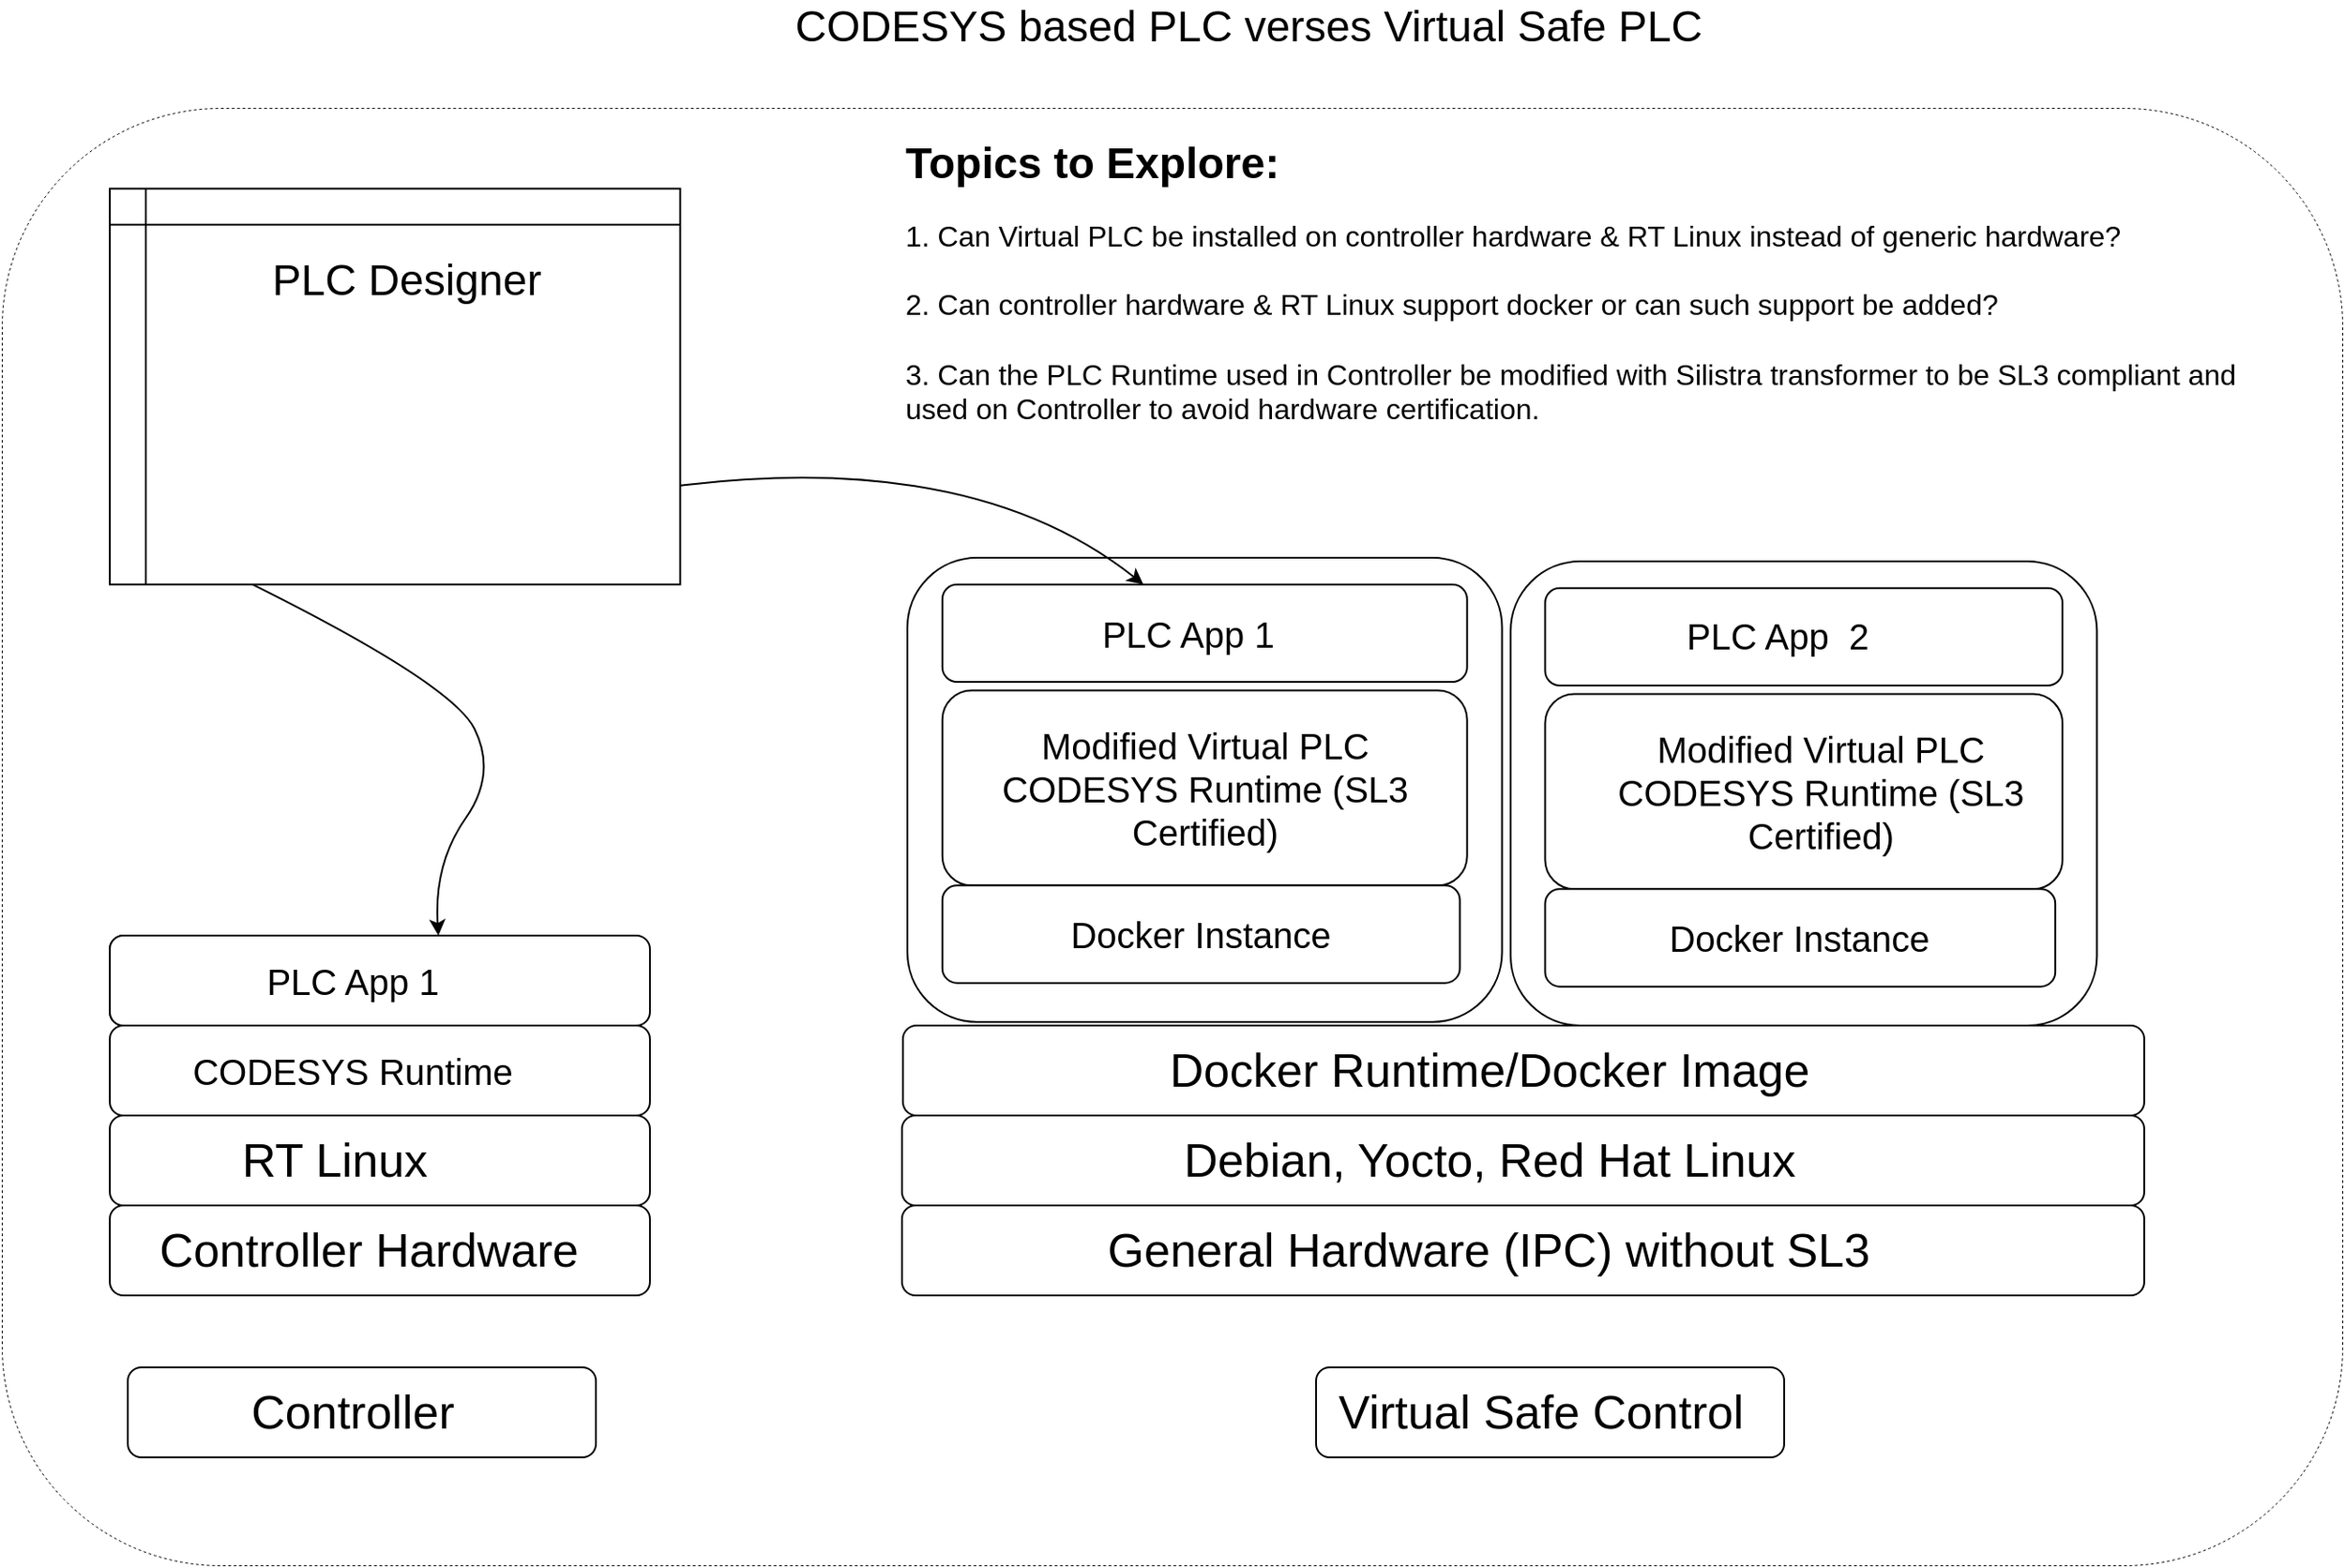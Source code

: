 <mxfile version="28.0.6">
  <diagram name="Page-1" id="eCOo2D14gB1cj0V3eNS2">
    <mxGraphModel dx="1828" dy="1048" grid="1" gridSize="10" guides="1" tooltips="1" connect="1" arrows="1" fold="1" page="1" pageScale="1" pageWidth="3300" pageHeight="4681" math="0" shadow="0">
      <root>
        <mxCell id="0" />
        <mxCell id="1" parent="0" />
        <mxCell id="C60B_lWWUPGH02po61HV-5" value="" style="rounded=1;whiteSpace=wrap;html=1;dashed=1;strokeWidth=0.5;gradientColor=none;" vertex="1" parent="1">
          <mxGeometry x="38" y="82" width="1300" height="810" as="geometry" />
        </mxCell>
        <mxCell id="KEu1qA3JAobn0XT2DKJx-28" value="" style="rounded=1;whiteSpace=wrap;html=1;fontSize=20;" parent="1" vertex="1">
          <mxGeometry x="98" y="542" width="130" height="50" as="geometry" />
        </mxCell>
        <mxCell id="KEu1qA3JAobn0XT2DKJx-5" value="" style="group" parent="1" vertex="1" connectable="0">
          <mxGeometry x="108" y="782" width="260" height="50" as="geometry" />
        </mxCell>
        <mxCell id="KEu1qA3JAobn0XT2DKJx-1" value="" style="rounded=1;whiteSpace=wrap;html=1;" parent="KEu1qA3JAobn0XT2DKJx-5" vertex="1">
          <mxGeometry width="260" height="50" as="geometry" />
        </mxCell>
        <mxCell id="KEu1qA3JAobn0XT2DKJx-3" value="Controller" style="text;html=1;align=center;verticalAlign=middle;whiteSpace=wrap;rounded=0;fontSize=26;" parent="KEu1qA3JAobn0XT2DKJx-5" vertex="1">
          <mxGeometry width="250" height="50" as="geometry" />
        </mxCell>
        <mxCell id="KEu1qA3JAobn0XT2DKJx-10" value="" style="group" parent="1" vertex="1" connectable="0">
          <mxGeometry x="98" y="692" width="300" height="50" as="geometry" />
        </mxCell>
        <mxCell id="KEu1qA3JAobn0XT2DKJx-11" value="" style="rounded=1;whiteSpace=wrap;html=1;" parent="KEu1qA3JAobn0XT2DKJx-10" vertex="1">
          <mxGeometry width="300" height="50" as="geometry" />
        </mxCell>
        <mxCell id="KEu1qA3JAobn0XT2DKJx-12" value="Controller Hardware" style="text;html=1;align=center;verticalAlign=middle;whiteSpace=wrap;rounded=0;fontSize=26;" parent="KEu1qA3JAobn0XT2DKJx-10" vertex="1">
          <mxGeometry width="288.462" height="50" as="geometry" />
        </mxCell>
        <mxCell id="KEu1qA3JAobn0XT2DKJx-15" value="" style="group" parent="1" vertex="1" connectable="0">
          <mxGeometry x="98" y="642" width="300" height="50" as="geometry" />
        </mxCell>
        <mxCell id="KEu1qA3JAobn0XT2DKJx-16" value="" style="rounded=1;whiteSpace=wrap;html=1;" parent="KEu1qA3JAobn0XT2DKJx-15" vertex="1">
          <mxGeometry width="300" height="50" as="geometry" />
        </mxCell>
        <mxCell id="KEu1qA3JAobn0XT2DKJx-17" value="RT Linux" style="text;html=1;align=center;verticalAlign=middle;whiteSpace=wrap;rounded=0;fontSize=26;" parent="KEu1qA3JAobn0XT2DKJx-15" vertex="1">
          <mxGeometry width="250" height="50" as="geometry" />
        </mxCell>
        <mxCell id="KEu1qA3JAobn0XT2DKJx-18" value="" style="group;fontSize=20;" parent="1" vertex="1" connectable="0">
          <mxGeometry x="98" y="592" width="300" height="50" as="geometry" />
        </mxCell>
        <mxCell id="KEu1qA3JAobn0XT2DKJx-19" value="" style="rounded=1;whiteSpace=wrap;html=1;fontSize=20;" parent="KEu1qA3JAobn0XT2DKJx-18" vertex="1">
          <mxGeometry width="300" height="50" as="geometry" />
        </mxCell>
        <mxCell id="KEu1qA3JAobn0XT2DKJx-20" value="CODESYS Runtime" style="text;html=1;align=center;verticalAlign=middle;whiteSpace=wrap;rounded=0;fontSize=20;" parent="KEu1qA3JAobn0XT2DKJx-18" vertex="1">
          <mxGeometry x="10" width="250" height="50" as="geometry" />
        </mxCell>
        <mxCell id="KEu1qA3JAobn0XT2DKJx-23" value="P" style="group;fontSize=20;" parent="1" vertex="1" connectable="0">
          <mxGeometry x="98" y="542" width="300" height="50" as="geometry" />
        </mxCell>
        <mxCell id="KEu1qA3JAobn0XT2DKJx-24" value="" style="rounded=1;whiteSpace=wrap;html=1;fontSize=20;" parent="KEu1qA3JAobn0XT2DKJx-23" vertex="1">
          <mxGeometry width="300" height="50" as="geometry" />
        </mxCell>
        <mxCell id="KEu1qA3JAobn0XT2DKJx-25" value="PLC App 1" style="text;html=1;align=center;verticalAlign=middle;whiteSpace=wrap;rounded=0;fontSize=20;" parent="KEu1qA3JAobn0XT2DKJx-23" vertex="1">
          <mxGeometry x="70" width="130" height="50" as="geometry" />
        </mxCell>
        <mxCell id="KEu1qA3JAobn0XT2DKJx-34" value="" style="group" parent="1" vertex="1" connectable="0">
          <mxGeometry x="538" y="692" width="690" height="50" as="geometry" />
        </mxCell>
        <mxCell id="KEu1qA3JAobn0XT2DKJx-35" value="" style="rounded=1;whiteSpace=wrap;html=1;" parent="KEu1qA3JAobn0XT2DKJx-34" vertex="1">
          <mxGeometry width="690" height="50" as="geometry" />
        </mxCell>
        <mxCell id="KEu1qA3JAobn0XT2DKJx-36" value="General Hardware (IPC) without SL3" style="text;html=1;align=center;verticalAlign=middle;whiteSpace=wrap;rounded=0;fontSize=26;" parent="KEu1qA3JAobn0XT2DKJx-34" vertex="1">
          <mxGeometry x="98.571" width="454.237" height="50" as="geometry" />
        </mxCell>
        <mxCell id="KEu1qA3JAobn0XT2DKJx-37" value="" style="group" parent="1" vertex="1" connectable="0">
          <mxGeometry x="538" y="642" width="690" height="50" as="geometry" />
        </mxCell>
        <mxCell id="KEu1qA3JAobn0XT2DKJx-38" value="" style="rounded=1;whiteSpace=wrap;html=1;" parent="KEu1qA3JAobn0XT2DKJx-37" vertex="1">
          <mxGeometry width="690" height="50" as="geometry" />
        </mxCell>
        <mxCell id="KEu1qA3JAobn0XT2DKJx-39" value="Debian, Yocto, Red Hat Linux" style="text;html=1;align=center;verticalAlign=middle;whiteSpace=wrap;rounded=0;fontSize=26;" parent="KEu1qA3JAobn0XT2DKJx-37" vertex="1">
          <mxGeometry x="39.429" width="575.0" height="50" as="geometry" />
        </mxCell>
        <mxCell id="KEu1qA3JAobn0XT2DKJx-52" value="" style="group" parent="1" vertex="1" connectable="0">
          <mxGeometry x="528" y="452" width="700" height="190" as="geometry" />
        </mxCell>
        <mxCell id="KEu1qA3JAobn0XT2DKJx-77" value="" style="group" parent="KEu1qA3JAobn0XT2DKJx-52" vertex="1" connectable="0">
          <mxGeometry x="10.534" y="140" width="689.466" height="50" as="geometry" />
        </mxCell>
        <mxCell id="KEu1qA3JAobn0XT2DKJx-78" value="" style="rounded=1;whiteSpace=wrap;html=1;" parent="KEu1qA3JAobn0XT2DKJx-77" vertex="1">
          <mxGeometry width="689.466" height="50" as="geometry" />
        </mxCell>
        <mxCell id="KEu1qA3JAobn0XT2DKJx-79" value="Docker Runtime/Docker Image" style="text;html=1;align=center;verticalAlign=middle;whiteSpace=wrap;rounded=0;fontSize=26;" parent="KEu1qA3JAobn0XT2DKJx-77" vertex="1">
          <mxGeometry x="38.766" width="574.555" height="50" as="geometry" />
        </mxCell>
        <mxCell id="KEu1qA3JAobn0XT2DKJx-92" value="" style="group;fontSize=20;" parent="KEu1qA3JAobn0XT2DKJx-52" vertex="1" connectable="0">
          <mxGeometry x="357.93" y="-118" width="335.211" height="258" as="geometry" />
        </mxCell>
        <mxCell id="KEu1qA3JAobn0XT2DKJx-93" value="" style="group;fontSize=20;" parent="KEu1qA3JAobn0XT2DKJx-92" vertex="1" connectable="0">
          <mxGeometry x="-9.859" width="335.211" height="258" as="geometry" />
        </mxCell>
        <mxCell id="KEu1qA3JAobn0XT2DKJx-94" value="" style="rounded=1;whiteSpace=wrap;html=1;fontSize=20;" parent="KEu1qA3JAobn0XT2DKJx-93" vertex="1">
          <mxGeometry width="325.634" height="258" as="geometry" />
        </mxCell>
        <mxCell id="KEu1qA3JAobn0XT2DKJx-95" value="" style="group;fontSize=20;" parent="KEu1qA3JAobn0XT2DKJx-93" vertex="1" connectable="0">
          <mxGeometry x="19.155" y="127.916" width="287.324" height="54.202" as="geometry" />
        </mxCell>
        <mxCell id="KEu1qA3JAobn0XT2DKJx-96" value="" style="rounded=1;whiteSpace=wrap;html=1;fontSize=20;" parent="KEu1qA3JAobn0XT2DKJx-95" vertex="1">
          <mxGeometry y="-54.202" width="287.324" height="108.403" as="geometry" />
        </mxCell>
        <mxCell id="KEu1qA3JAobn0XT2DKJx-97" value="" style="group;fontSize=20;" parent="KEu1qA3JAobn0XT2DKJx-93" vertex="1" connectable="0">
          <mxGeometry x="19.155" y="182.118" width="316.056" height="54.202" as="geometry" />
        </mxCell>
        <mxCell id="KEu1qA3JAobn0XT2DKJx-98" value="" style="rounded=1;whiteSpace=wrap;html=1;fontSize=20;" parent="KEu1qA3JAobn0XT2DKJx-97" vertex="1">
          <mxGeometry width="283.361" height="54.202" as="geometry" />
        </mxCell>
        <mxCell id="KEu1qA3JAobn0XT2DKJx-99" value="Docker Instance" style="text;html=1;align=center;verticalAlign=middle;whiteSpace=wrap;rounded=0;fontSize=20;" parent="KEu1qA3JAobn0XT2DKJx-97" vertex="1">
          <mxGeometry x="-21.798" width="326.955" height="54.202" as="geometry" />
        </mxCell>
        <mxCell id="KEu1qA3JAobn0XT2DKJx-100" value="" style="rounded=1;whiteSpace=wrap;html=1;fontSize=20;" parent="KEu1qA3JAobn0XT2DKJx-93" vertex="1">
          <mxGeometry x="19.155" y="14.84" width="287.324" height="54.202" as="geometry" />
        </mxCell>
        <mxCell id="KEu1qA3JAobn0XT2DKJx-102" value="PLC App&amp;nbsp; 2" style="text;html=1;align=center;verticalAlign=middle;whiteSpace=wrap;rounded=0;fontSize=20;" parent="KEu1qA3JAobn0XT2DKJx-93" vertex="1">
          <mxGeometry x="39.437" y="14.84" width="216.901" height="53.16" as="geometry" />
        </mxCell>
        <mxCell id="KEu1qA3JAobn0XT2DKJx-103" value="Modified Virtual PLC CODESYS Runtime (SL3 Certified)" style="text;html=1;align=center;verticalAlign=middle;whiteSpace=wrap;rounded=0;fontSize=20;" parent="KEu1qA3JAobn0XT2DKJx-92" vertex="1">
          <mxGeometry x="43.103" y="73.714" width="239.437" height="108.403" as="geometry" />
        </mxCell>
        <mxCell id="KEu1qA3JAobn0XT2DKJx-80" value="" style="group" parent="1" vertex="1" connectable="0">
          <mxGeometry x="768" y="782" width="260" height="50" as="geometry" />
        </mxCell>
        <mxCell id="KEu1qA3JAobn0XT2DKJx-81" value="" style="rounded=1;whiteSpace=wrap;html=1;" parent="KEu1qA3JAobn0XT2DKJx-80" vertex="1">
          <mxGeometry width="260" height="50" as="geometry" />
        </mxCell>
        <mxCell id="KEu1qA3JAobn0XT2DKJx-82" value="Virtual Safe Control" style="text;html=1;align=center;verticalAlign=middle;whiteSpace=wrap;rounded=0;fontSize=26;" parent="KEu1qA3JAobn0XT2DKJx-80" vertex="1">
          <mxGeometry width="250" height="50" as="geometry" />
        </mxCell>
        <mxCell id="KEu1qA3JAobn0XT2DKJx-85" value="" style="curved=1;endArrow=classic;html=1;rounded=0;exitX=0.25;exitY=1;exitDx=0;exitDy=0;entryX=0.25;entryY=0;entryDx=0;entryDy=0;" parent="1" source="KEu1qA3JAobn0XT2DKJx-83" edge="1">
          <mxGeometry width="50" height="50" relative="1" as="geometry">
            <mxPoint x="218" y="472" as="sourcePoint" />
            <mxPoint x="280.5" y="542" as="targetPoint" />
            <Array as="points">
              <mxPoint x="288" y="402" />
              <mxPoint x="313" y="452" />
              <mxPoint x="278" y="502" />
            </Array>
          </mxGeometry>
        </mxCell>
        <mxCell id="KEu1qA3JAobn0XT2DKJx-91" value="" style="group;fontSize=20;" parent="1" vertex="1" connectable="0">
          <mxGeometry x="541" y="332" width="340" height="258" as="geometry" />
        </mxCell>
        <mxCell id="KEu1qA3JAobn0XT2DKJx-90" value="" style="group;fontSize=20;" parent="KEu1qA3JAobn0XT2DKJx-91" vertex="1" connectable="0">
          <mxGeometry width="340" height="258" as="geometry" />
        </mxCell>
        <mxCell id="KEu1qA3JAobn0XT2DKJx-66" value="" style="rounded=1;whiteSpace=wrap;html=1;fontSize=20;" parent="KEu1qA3JAobn0XT2DKJx-90" vertex="1">
          <mxGeometry width="330.286" height="258" as="geometry" />
        </mxCell>
        <mxCell id="KEu1qA3JAobn0XT2DKJx-68" value="" style="group;fontSize=20;" parent="KEu1qA3JAobn0XT2DKJx-90" vertex="1" connectable="0">
          <mxGeometry x="19.429" y="127.916" width="291.429" height="54.202" as="geometry" />
        </mxCell>
        <mxCell id="KEu1qA3JAobn0XT2DKJx-69" value="" style="rounded=1;whiteSpace=wrap;html=1;fontSize=20;" parent="KEu1qA3JAobn0XT2DKJx-68" vertex="1">
          <mxGeometry y="-54.202" width="291.429" height="108.403" as="geometry" />
        </mxCell>
        <mxCell id="KEu1qA3JAobn0XT2DKJx-74" value="" style="group;fontSize=20;" parent="KEu1qA3JAobn0XT2DKJx-90" vertex="1" connectable="0">
          <mxGeometry x="19.429" y="182.118" width="320.571" height="54.202" as="geometry" />
        </mxCell>
        <mxCell id="KEu1qA3JAobn0XT2DKJx-75" value="" style="rounded=1;whiteSpace=wrap;html=1;fontSize=20;" parent="KEu1qA3JAobn0XT2DKJx-74" vertex="1">
          <mxGeometry width="287.409" height="54.202" as="geometry" />
        </mxCell>
        <mxCell id="KEu1qA3JAobn0XT2DKJx-76" value="Docker Instance" style="text;html=1;align=center;verticalAlign=middle;whiteSpace=wrap;rounded=0;fontSize=20;" parent="KEu1qA3JAobn0XT2DKJx-74" vertex="1">
          <mxGeometry x="-22.109" width="331.626" height="54.202" as="geometry" />
        </mxCell>
        <mxCell id="KEu1qA3JAobn0XT2DKJx-72" value="" style="rounded=1;whiteSpace=wrap;html=1;fontSize=20;" parent="KEu1qA3JAobn0XT2DKJx-90" vertex="1">
          <mxGeometry x="19.429" y="14.84" width="291.429" height="54.202" as="geometry" />
        </mxCell>
        <mxCell id="KEu1qA3JAobn0XT2DKJx-73" value="PLC App 1" style="text;html=1;align=center;verticalAlign=middle;whiteSpace=wrap;rounded=0;fontSize=20;" parent="KEu1qA3JAobn0XT2DKJx-90" vertex="1">
          <mxGeometry x="89.996" y="29.84" width="132.29" height="24.2" as="geometry" />
        </mxCell>
        <mxCell id="KEu1qA3JAobn0XT2DKJx-70" value="Modified Virtual PLC CODESYS Runtime (SL3 Certified)" style="text;html=1;align=center;verticalAlign=middle;whiteSpace=wrap;rounded=0;fontSize=20;" parent="KEu1qA3JAobn0XT2DKJx-91" vertex="1">
          <mxGeometry x="43.719" y="73.714" width="242.857" height="108.403" as="geometry" />
        </mxCell>
        <mxCell id="KEu1qA3JAobn0XT2DKJx-86" value="" style="curved=1;endArrow=classic;html=1;rounded=0;exitX=1;exitY=0.75;exitDx=0;exitDy=0;" parent="1" target="KEu1qA3JAobn0XT2DKJx-72" edge="1" source="KEu1qA3JAobn0XT2DKJx-83">
          <mxGeometry width="50" height="50" relative="1" as="geometry">
            <mxPoint x="458" y="229.5" as="sourcePoint" />
            <mxPoint x="653" y="142" as="targetPoint" />
            <Array as="points">
              <mxPoint x="578" y="272" />
            </Array>
          </mxGeometry>
        </mxCell>
        <mxCell id="KEu1qA3JAobn0XT2DKJx-105" value="&lt;h1 style=&quot;margin-top: 0px;&quot;&gt;Topics to Explore:&lt;/h1&gt;&lt;div&gt;&lt;font size=&quot;3&quot;&gt;1. Can Virtual PLC be installed on&amp;nbsp;&lt;/font&gt;&lt;span style=&quot;font-size: medium;&quot;&gt;controller hardware &amp;amp; RT Linux&amp;nbsp;instead of&lt;/span&gt;&lt;font size=&quot;3&quot;&gt;&amp;nbsp;generic hardware?&lt;/font&gt;&lt;/div&gt;&lt;div&gt;&lt;font size=&quot;3&quot;&gt;&lt;br&gt;&lt;/font&gt;&lt;/div&gt;&lt;div&gt;&lt;font size=&quot;3&quot;&gt;2. Can controller hardware &amp;amp; RT Linux support docker or can such support be added?&lt;/font&gt;&lt;/div&gt;&lt;div&gt;&lt;font size=&quot;3&quot;&gt;&lt;br&gt;&lt;/font&gt;&lt;/div&gt;&lt;div&gt;&lt;font size=&quot;3&quot;&gt;3. Can the PLC Runtime used in Controller be modified with Silistra transformer to be SL3 compliant and used on Controller to avoid hardware certification.&lt;/font&gt;&lt;/div&gt;" style="text;html=1;whiteSpace=wrap;overflow=hidden;rounded=0;" parent="1" vertex="1">
          <mxGeometry x="538" y="92" width="760" height="200" as="geometry" />
        </mxCell>
        <mxCell id="C60B_lWWUPGH02po61HV-3" value="" style="group" vertex="1" connectable="0" parent="1">
          <mxGeometry x="98" y="126.84" width="330" height="220" as="geometry" />
        </mxCell>
        <mxCell id="KEu1qA3JAobn0XT2DKJx-83" value="" style="shape=internalStorage;whiteSpace=wrap;html=1;backgroundOutline=1;" parent="C60B_lWWUPGH02po61HV-3" vertex="1">
          <mxGeometry width="316.8" height="220.0" as="geometry" />
        </mxCell>
        <mxCell id="KEu1qA3JAobn0XT2DKJx-84" value="PLC Designer" style="text;html=1;align=center;verticalAlign=middle;whiteSpace=wrap;rounded=0;fontSize=24;" parent="C60B_lWWUPGH02po61HV-3" vertex="1">
          <mxGeometry y="14.667" width="330" height="73.333" as="geometry" />
        </mxCell>
        <mxCell id="C60B_lWWUPGH02po61HV-7" value="CODESYS based PLC verses Virtual Safe PLC&amp;nbsp;" style="text;html=1;align=center;verticalAlign=middle;whiteSpace=wrap;rounded=0;fontSize=24;" vertex="1" parent="1">
          <mxGeometry x="464" y="27" width="540" height="20" as="geometry" />
        </mxCell>
      </root>
    </mxGraphModel>
  </diagram>
</mxfile>
